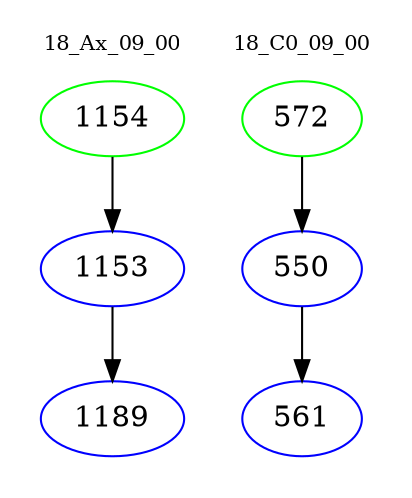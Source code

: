 digraph{
subgraph cluster_0 {
color = white
label = "18_Ax_09_00";
fontsize=10;
T0_1154 [label="1154", color="green"]
T0_1154 -> T0_1153 [color="black"]
T0_1153 [label="1153", color="blue"]
T0_1153 -> T0_1189 [color="black"]
T0_1189 [label="1189", color="blue"]
}
subgraph cluster_1 {
color = white
label = "18_C0_09_00";
fontsize=10;
T1_572 [label="572", color="green"]
T1_572 -> T1_550 [color="black"]
T1_550 [label="550", color="blue"]
T1_550 -> T1_561 [color="black"]
T1_561 [label="561", color="blue"]
}
}
